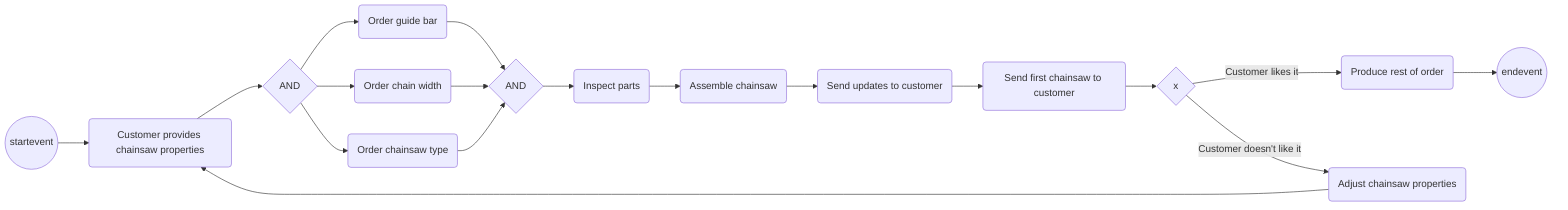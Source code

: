 graph LR
    1:startevent:((startevent)) --> 2:task:(Customer provides chainsaw properties)
    2:task: --> 3:parallelgateway:{AND}
    3:parallelgateway:{AND} --> 4:task:(Order guide bar)
    3:parallelgateway:{AND} --> 5:task:(Order chain width)
    3:parallelgateway:{AND} --> 6:task:(Order chainsaw type)
    4:task: --> 7:parallelgateway:{AND}
    5:task: --> 7:parallelgateway:{AND}
    6:task: --> 7:parallelgateway:{AND}
    7:parallelgateway:{AND} --> 8:task:(Inspect parts)
    8:task: --> 9:task:(Assemble chainsaw)
    9:task: --> 10:task:(Send updates to customer)
    10:task: --> 11:task:(Send first chainsaw to customer)
    11:task: --> 12:exclusivegateway:{x}
    12:exclusivegateway:{x} --> |Customer likes it| 13:task:(Produce rest of order)
    12:exclusivegateway:{x} --> |Customer doesn't like it| 14:task:(Adjust chainsaw properties)
    13:task: --> 15:endevent:((endevent))
    14:task: --> 2:task:
